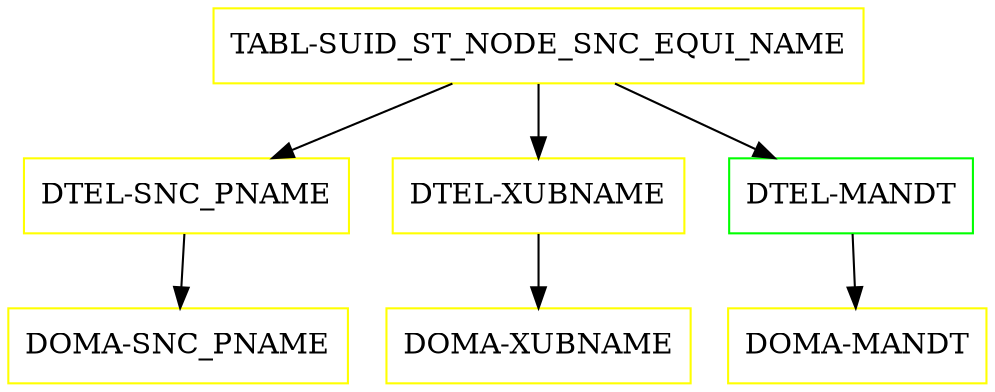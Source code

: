 digraph G {
  "TABL-SUID_ST_NODE_SNC_EQUI_NAME" [shape=box,color=yellow];
  "DTEL-SNC_PNAME" [shape=box,color=yellow,URL="./DTEL_SNC_PNAME.html"];
  "DOMA-SNC_PNAME" [shape=box,color=yellow,URL="./DOMA_SNC_PNAME.html"];
  "DTEL-XUBNAME" [shape=box,color=yellow,URL="./DTEL_XUBNAME.html"];
  "DOMA-XUBNAME" [shape=box,color=yellow,URL="./DOMA_XUBNAME.html"];
  "DTEL-MANDT" [shape=box,color=green,URL="./DTEL_MANDT.html"];
  "DOMA-MANDT" [shape=box,color=yellow,URL="./DOMA_MANDT.html"];
  "TABL-SUID_ST_NODE_SNC_EQUI_NAME" -> "DTEL-MANDT";
  "TABL-SUID_ST_NODE_SNC_EQUI_NAME" -> "DTEL-XUBNAME";
  "TABL-SUID_ST_NODE_SNC_EQUI_NAME" -> "DTEL-SNC_PNAME";
  "DTEL-SNC_PNAME" -> "DOMA-SNC_PNAME";
  "DTEL-XUBNAME" -> "DOMA-XUBNAME";
  "DTEL-MANDT" -> "DOMA-MANDT";
}
